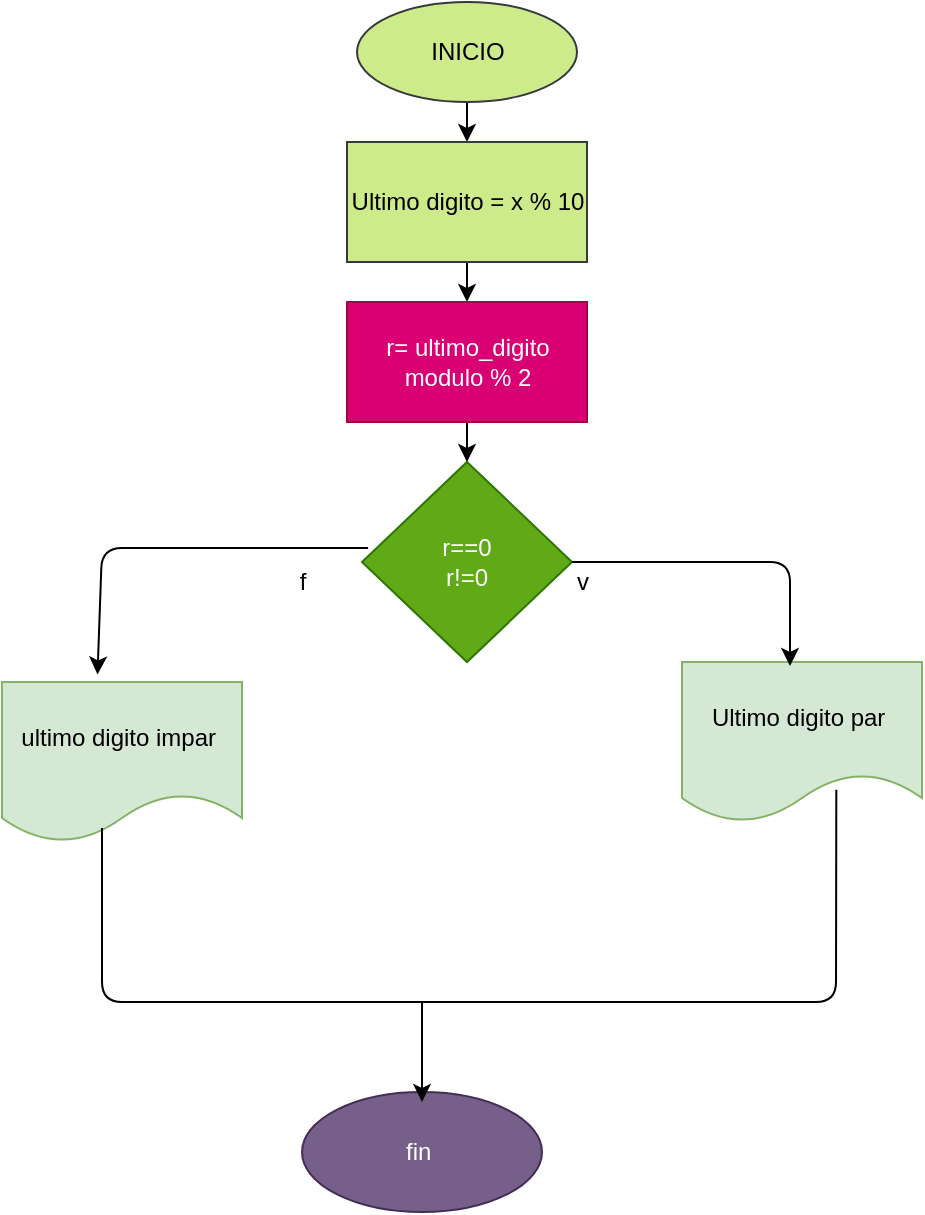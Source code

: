 <mxfile>
    <diagram id="1S4jZyOJBNr5ccntQDGG" name="Página-1">
        <mxGraphModel dx="564" dy="1639" grid="1" gridSize="10" guides="1" tooltips="1" connect="1" arrows="1" fold="1" page="1" pageScale="1" pageWidth="827" pageHeight="1169" math="0" shadow="0">
            <root>
                <mxCell id="0"/>
                <mxCell id="1" parent="0"/>
                <mxCell id="19" value="" style="edgeStyle=none;html=1;" parent="1" source="3" target="18" edge="1">
                    <mxGeometry relative="1" as="geometry"/>
                </mxCell>
                <mxCell id="3" value="&lt;font color=&quot;#000000&quot;&gt;INICIO&lt;/font&gt;" style="ellipse;whiteSpace=wrap;html=1;fillColor=#cdeb8b;strokeColor=#36393d;" parent="1" vertex="1">
                    <mxGeometry x="237.5" y="-20" width="110" height="50" as="geometry"/>
                </mxCell>
                <mxCell id="6" value="&lt;font color=&quot;#000000&quot;&gt;Ultimo digito par&amp;nbsp;&lt;/font&gt;" style="shape=document;whiteSpace=wrap;html=1;boundedLbl=1;fillColor=#d5e8d4;strokeColor=#82b366;" parent="1" vertex="1">
                    <mxGeometry x="400" y="310" width="120" height="80" as="geometry"/>
                </mxCell>
                <mxCell id="7" value="fin&amp;nbsp;" style="ellipse;whiteSpace=wrap;html=1;fillColor=#76608a;strokeColor=#432D57;fontColor=#ffffff;" parent="1" vertex="1">
                    <mxGeometry x="210" y="525" width="120" height="60" as="geometry"/>
                </mxCell>
                <mxCell id="8" value="r==0&lt;br&gt;r!=0" style="rhombus;whiteSpace=wrap;html=1;fillColor=#60a917;strokeColor=#2D7600;fontColor=#ffffff;" parent="1" vertex="1">
                    <mxGeometry x="240" y="210" width="105" height="100" as="geometry"/>
                </mxCell>
                <mxCell id="9" value="" style="endArrow=classic;html=1;exitX=1;exitY=0.5;exitDx=0;exitDy=0;entryX=0.45;entryY=0.025;entryDx=0;entryDy=0;entryPerimeter=0;" parent="1" source="8" target="6" edge="1">
                    <mxGeometry width="50" height="50" relative="1" as="geometry">
                        <mxPoint x="270" y="370" as="sourcePoint"/>
                        <mxPoint x="320" y="320" as="targetPoint"/>
                        <Array as="points">
                            <mxPoint x="454" y="260"/>
                        </Array>
                    </mxGeometry>
                </mxCell>
                <mxCell id="10" value="&lt;font color=&quot;#000000&quot;&gt;ultimo digito impar&amp;nbsp;&lt;/font&gt;" style="shape=document;whiteSpace=wrap;html=1;boundedLbl=1;fillColor=#d5e8d4;strokeColor=#82b366;" parent="1" vertex="1">
                    <mxGeometry x="60" y="320" width="120" height="80" as="geometry"/>
                </mxCell>
                <mxCell id="11" value="" style="endArrow=classic;html=1;exitX=0.029;exitY=0.43;exitDx=0;exitDy=0;exitPerimeter=0;entryX=0.398;entryY=-0.047;entryDx=0;entryDy=0;entryPerimeter=0;" parent="1" source="8" target="10" edge="1">
                    <mxGeometry width="50" height="50" relative="1" as="geometry">
                        <mxPoint x="250" y="380" as="sourcePoint"/>
                        <mxPoint x="180" y="300" as="targetPoint"/>
                        <Array as="points">
                            <mxPoint x="110" y="253"/>
                        </Array>
                    </mxGeometry>
                </mxCell>
                <mxCell id="12" value="v" style="text;html=1;align=center;verticalAlign=middle;resizable=0;points=[];autosize=1;strokeColor=none;fillColor=none;" parent="1" vertex="1">
                    <mxGeometry x="340" y="260" width="20" height="20" as="geometry"/>
                </mxCell>
                <mxCell id="15" value="" style="endArrow=none;html=1;exitX=0.643;exitY=0.799;exitDx=0;exitDy=0;exitPerimeter=0;" parent="1" source="6" edge="1">
                    <mxGeometry width="50" height="50" relative="1" as="geometry">
                        <mxPoint x="230" y="510" as="sourcePoint"/>
                        <mxPoint x="110" y="393" as="targetPoint"/>
                        <Array as="points">
                            <mxPoint x="477" y="480"/>
                            <mxPoint x="110" y="480"/>
                        </Array>
                    </mxGeometry>
                </mxCell>
                <mxCell id="16" value="" style="endArrow=classic;html=1;entryX=0.5;entryY=0;entryDx=0;entryDy=0;" parent="1" edge="1">
                    <mxGeometry width="50" height="50" relative="1" as="geometry">
                        <mxPoint x="270" y="480" as="sourcePoint"/>
                        <mxPoint x="270" y="530" as="targetPoint"/>
                    </mxGeometry>
                </mxCell>
                <mxCell id="17" value="f" style="text;html=1;align=center;verticalAlign=middle;resizable=0;points=[];autosize=1;strokeColor=none;fillColor=none;" parent="1" vertex="1">
                    <mxGeometry x="200" y="260" width="20" height="20" as="geometry"/>
                </mxCell>
                <mxCell id="26" value="" style="edgeStyle=none;html=1;fontColor=#000000;" parent="1" source="18" target="24" edge="1">
                    <mxGeometry relative="1" as="geometry"/>
                </mxCell>
                <mxCell id="18" value="&lt;font color=&quot;#000000&quot;&gt;Ultimo digito = x % 10&lt;/font&gt;" style="whiteSpace=wrap;html=1;fillColor=#cdeb8b;strokeColor=#36393d;" parent="1" vertex="1">
                    <mxGeometry x="232.5" y="50" width="120" height="60" as="geometry"/>
                </mxCell>
                <mxCell id="27" value="" style="edgeStyle=none;html=1;fontColor=#000000;" parent="1" source="24" target="8" edge="1">
                    <mxGeometry relative="1" as="geometry"/>
                </mxCell>
                <mxCell id="24" value="&lt;font color=&quot;#ffffff&quot;&gt;r= ultimo_digito&lt;br&gt;modulo % 2&lt;br&gt;&lt;/font&gt;" style="rounded=0;whiteSpace=wrap;html=1;fontColor=#ffffff;fillColor=#d80073;strokeColor=#A50040;" parent="1" vertex="1">
                    <mxGeometry x="232.5" y="130" width="120" height="60" as="geometry"/>
                </mxCell>
            </root>
        </mxGraphModel>
    </diagram>
</mxfile>